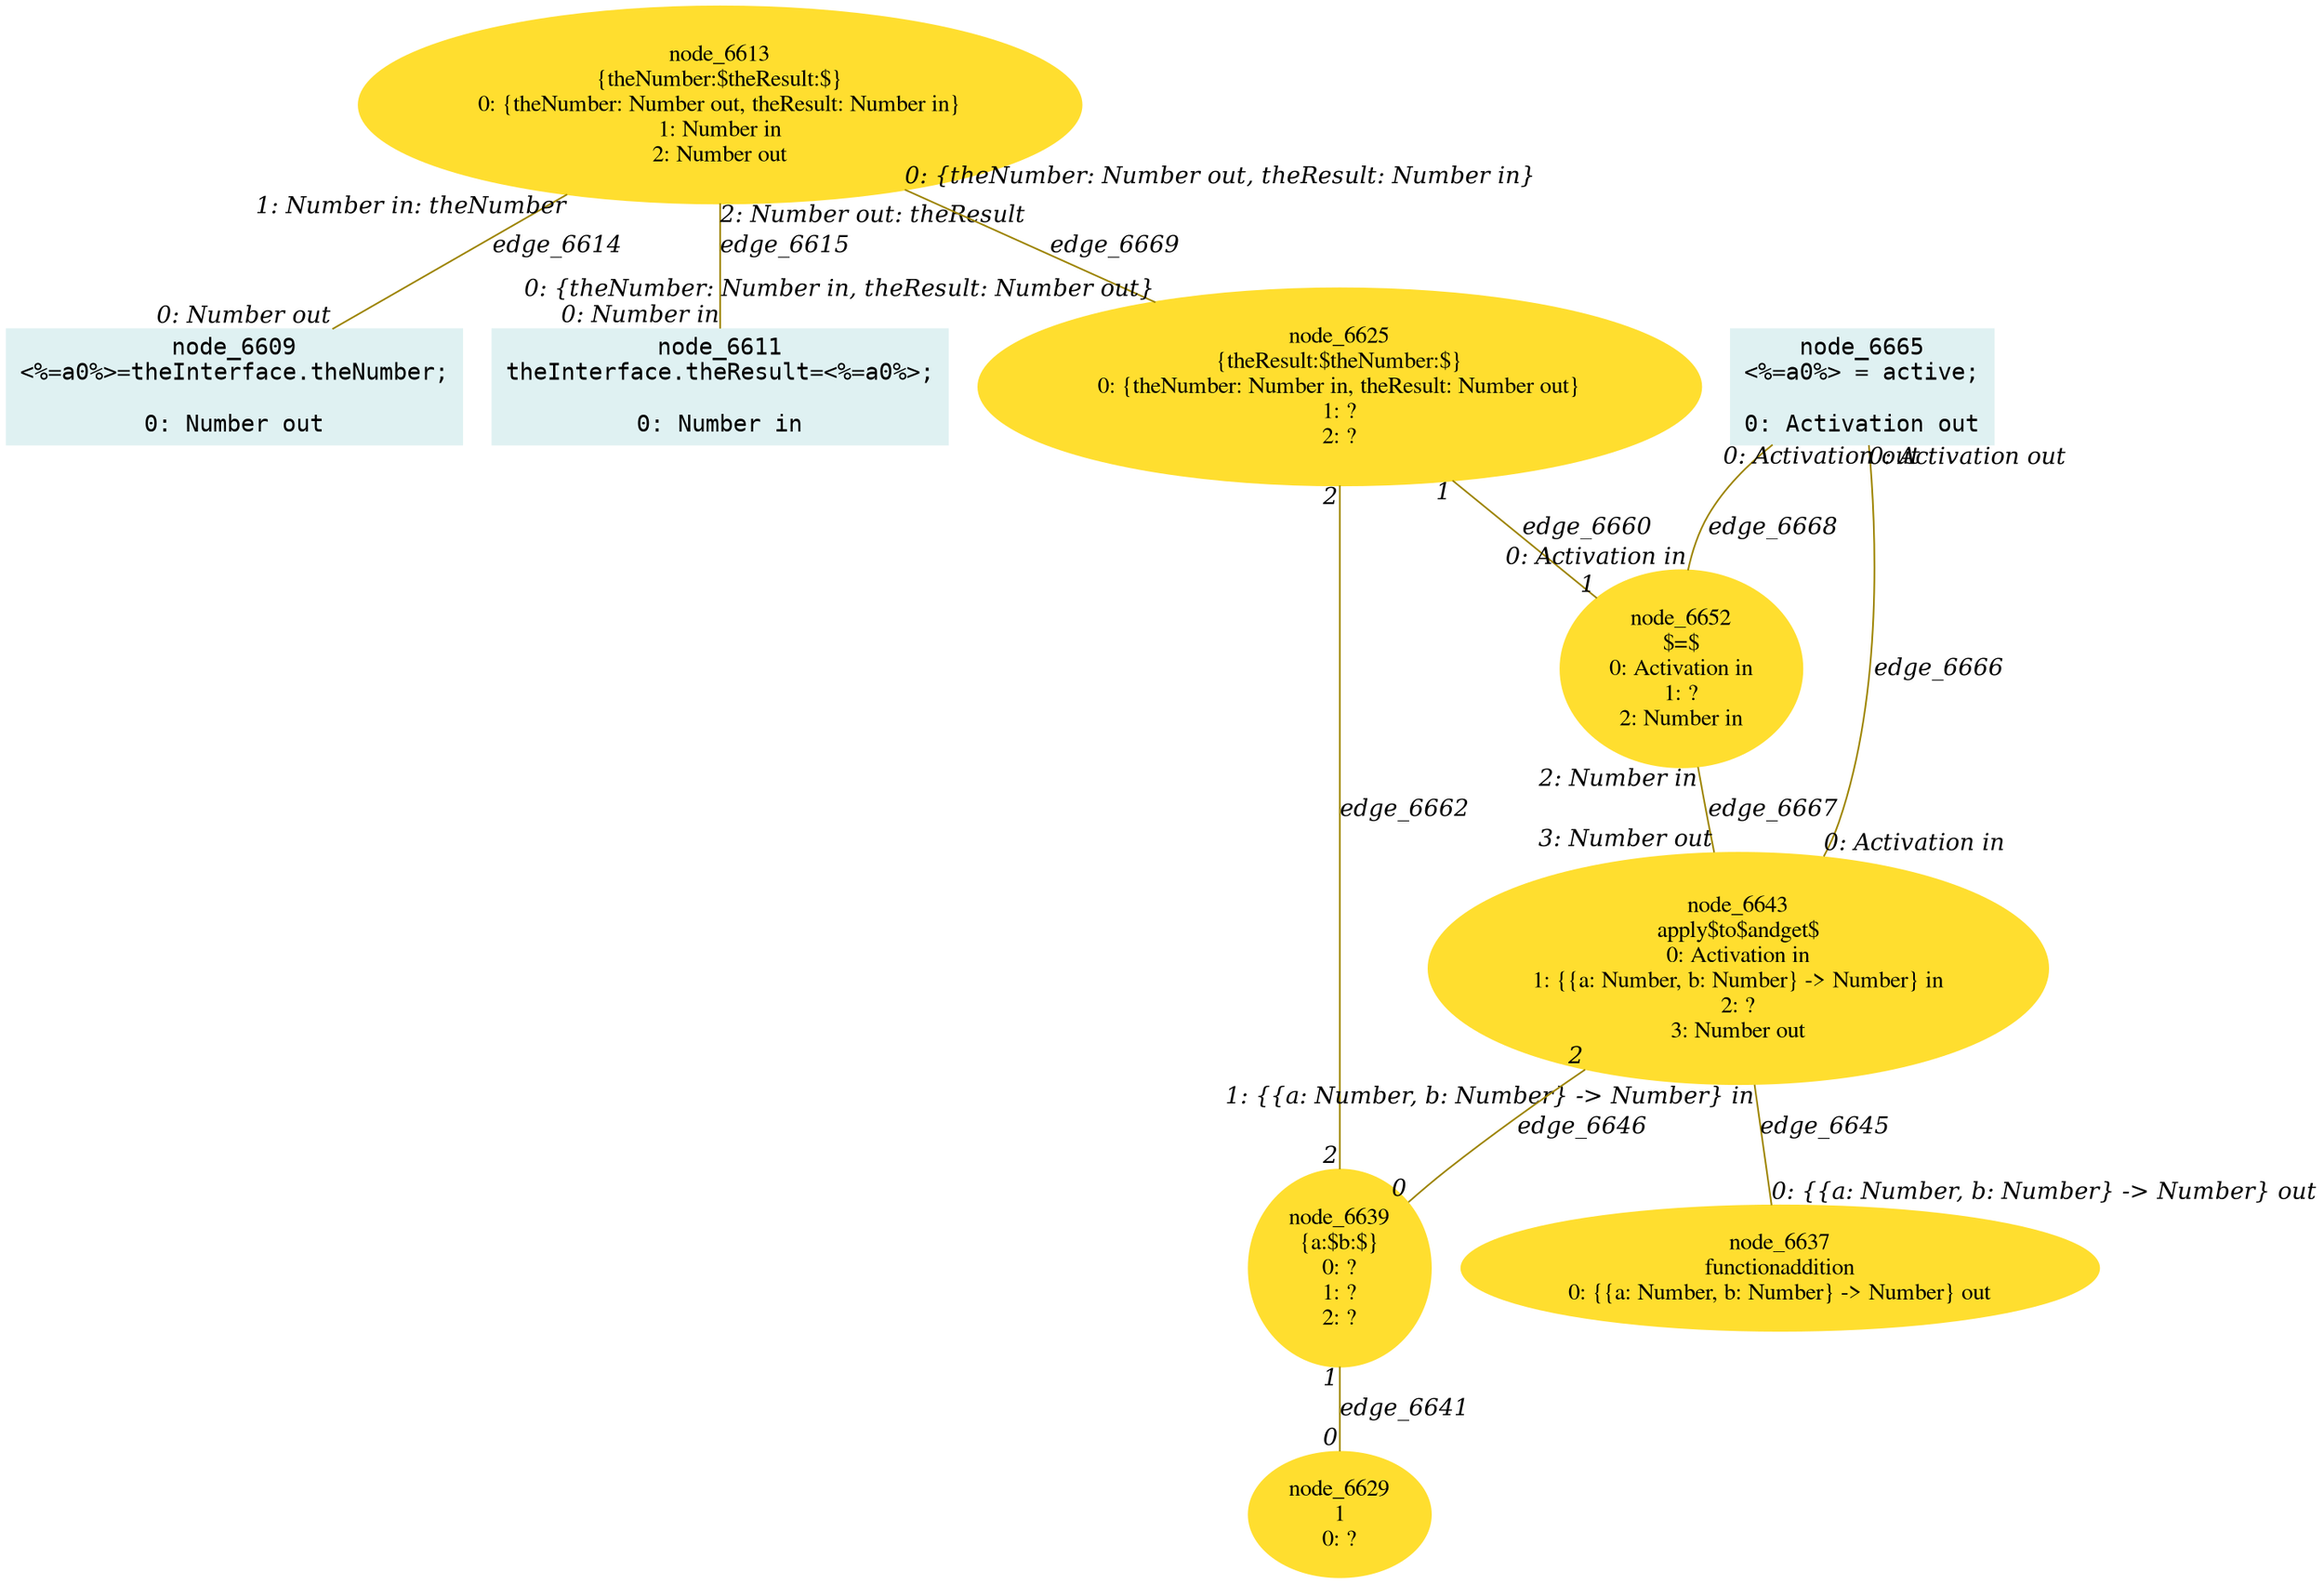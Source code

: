 digraph g{node_6609 [shape="box", style="filled", color="#dff1f2", fontname="Courier", label="node_6609
<%=a0%>=theInterface.theNumber;

0: Number out" ]
node_6611 [shape="box", style="filled", color="#dff1f2", fontname="Courier", label="node_6611
theInterface.theResult=<%=a0%>;

0: Number in" ]
node_6613 [shape="ellipse", style="filled", color="#ffde2f", fontname="Times", label="node_6613
{theNumber:$theResult:$}
0: {theNumber: Number out, theResult: Number in}
1: Number in
2: Number out" ]
node_6625 [shape="ellipse", style="filled", color="#ffde2f", fontname="Times", label="node_6625
{theResult:$theNumber:$}
0: {theNumber: Number in, theResult: Number out}
1: ?
2: ?" ]
node_6629 [shape="ellipse", style="filled", color="#ffde2f", fontname="Times", label="node_6629
1
0: ?" ]
node_6637 [shape="ellipse", style="filled", color="#ffde2f", fontname="Times", label="node_6637
functionaddition
0: {{a: Number, b: Number} -> Number} out" ]
node_6639 [shape="ellipse", style="filled", color="#ffde2f", fontname="Times", label="node_6639
{a:$b:$}
0: ?
1: ?
2: ?" ]
node_6643 [shape="ellipse", style="filled", color="#ffde2f", fontname="Times", label="node_6643
apply$to$andget$
0: Activation in
1: {{a: Number, b: Number} -> Number} in
2: ?
3: Number out" ]
node_6652 [shape="ellipse", style="filled", color="#ffde2f", fontname="Times", label="node_6652
$=$
0: Activation in
1: ?
2: Number in" ]
node_6665 [shape="box", style="filled", color="#dff1f2", fontname="Courier", label="node_6665
<%=a0%> = active;

0: Activation out" ]
node_6613 -> node_6609 [dir=none, arrowHead=none, fontname="Times-Italic", arrowsize=1, color="#9d8400", label="edge_6614",  headlabel="0: Number out", taillabel="1: Number in: theNumber" ]
node_6613 -> node_6611 [dir=none, arrowHead=none, fontname="Times-Italic", arrowsize=1, color="#9d8400", label="edge_6615",  headlabel="0: Number in", taillabel="2: Number out: theResult" ]
node_6639 -> node_6629 [dir=none, arrowHead=none, fontname="Times-Italic", arrowsize=1, color="#9d8400", label="edge_6641",  headlabel="0", taillabel="1" ]
node_6643 -> node_6637 [dir=none, arrowHead=none, fontname="Times-Italic", arrowsize=1, color="#9d8400", label="edge_6645",  headlabel="0: {{a: Number, b: Number} -> Number} out", taillabel="1: {{a: Number, b: Number} -> Number} in" ]
node_6643 -> node_6639 [dir=none, arrowHead=none, fontname="Times-Italic", arrowsize=1, color="#9d8400", label="edge_6646",  headlabel="0", taillabel="2" ]
node_6625 -> node_6652 [dir=none, arrowHead=none, fontname="Times-Italic", arrowsize=1, color="#9d8400", label="edge_6660",  headlabel="1", taillabel="1" ]
node_6625 -> node_6639 [dir=none, arrowHead=none, fontname="Times-Italic", arrowsize=1, color="#9d8400", label="edge_6662",  headlabel="2", taillabel="2" ]
node_6665 -> node_6643 [dir=none, arrowHead=none, fontname="Times-Italic", arrowsize=1, color="#9d8400", label="edge_6666",  headlabel="0: Activation in", taillabel="0: Activation out" ]
node_6652 -> node_6643 [dir=none, arrowHead=none, fontname="Times-Italic", arrowsize=1, color="#9d8400", label="edge_6667",  headlabel="3: Number out", taillabel="2: Number in" ]
node_6665 -> node_6652 [dir=none, arrowHead=none, fontname="Times-Italic", arrowsize=1, color="#9d8400", label="edge_6668",  headlabel="0: Activation in", taillabel="0: Activation out" ]
node_6613 -> node_6625 [dir=none, arrowHead=none, fontname="Times-Italic", arrowsize=1, color="#9d8400", label="edge_6669",  headlabel="0: {theNumber: Number in, theResult: Number out}", taillabel="0: {theNumber: Number out, theResult: Number in}" ]
}